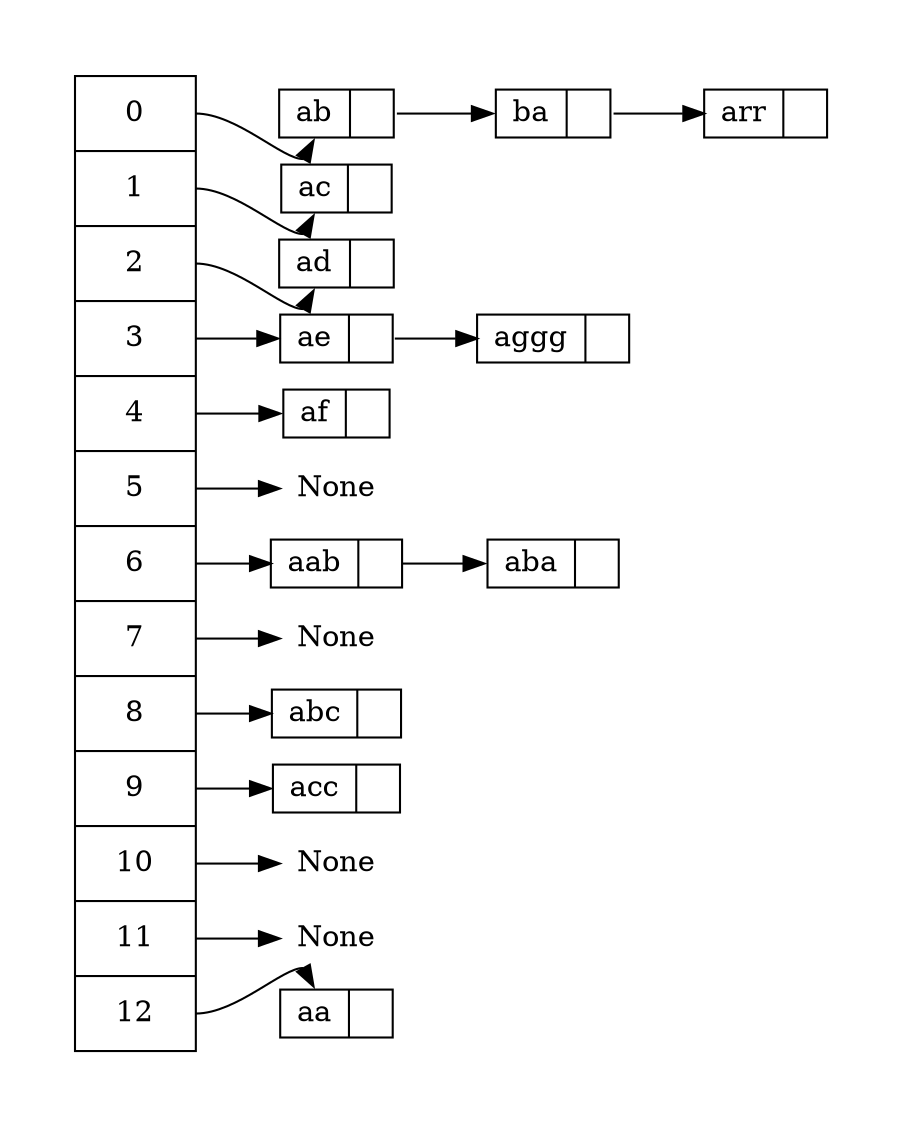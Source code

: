 digraph grafica{
graph [pad="0.5"];
nodesep=.05;
rankdir=LR;
node [shape=record,width=.1,height=.1];
node0 [label = "<f0> 0|
<f1> 1|
<f2> 2|
<f3> 3|
<f4> 4|
<f5> 5|
<f6> 6|
<f7> 7|
<f8> 8|
<f9> 9|
<f10> 10|
<f11> 11|
<f12> 12",height=6.5, width=.8];
nodeab[label = "{<n> ab| <p> }"];
nodeba[label = "{<n> ba| <p> }"];
nodearr[label = "{<n> arr| <p> }"];
node0:f0 -> nodeab:n;
nodeab:p -> nodeba:n;
nodeba:p -> nodearr:n;
nodeac[label = "{<n> ac| <p> }"];
node0:f1 -> nodeac:n;
nodead[label = "{<n> ad| <p> }"];
node0:f2 -> nodead:n;
nodeae[label = "{<n> ae| <p> }"];
nodeaggg[label = "{<n> aggg| <p> }"];
node0:f3 -> nodeae:n;
nodeae:p -> nodeaggg:n;
nodeaf[label = "{<n> af| <p> }"];
node0:f4 -> nodeaf:n;
nodeNone5 [shape=plaintext, label="None", width=0.5]
node0:f5 -> nodeNone5
nodeaab[label = "{<n> aab| <p> }"];
nodeaba[label = "{<n> aba| <p> }"];
node0:f6 -> nodeaab:n;
nodeaab:p -> nodeaba:n;
nodeNone7 [shape=plaintext, label="None", width=0.5]
node0:f7 -> nodeNone7
nodeabc[label = "{<n> abc| <p> }"];
node0:f8 -> nodeabc:n;
nodeacc[label = "{<n> acc| <p> }"];
node0:f9 -> nodeacc:n;
nodeNone10 [shape=plaintext, label="None", width=0.5]
node0:f10 -> nodeNone10
nodeNone11 [shape=plaintext, label="None", width=0.5]
node0:f11 -> nodeNone11
nodeaa[label = "{<n> aa| <p> }"];
node0:f12 -> nodeaa:n;
 }
